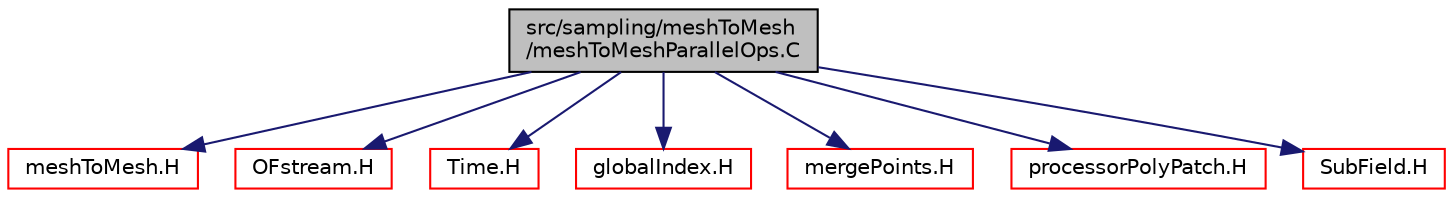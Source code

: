 digraph "src/sampling/meshToMesh/meshToMeshParallelOps.C"
{
  bgcolor="transparent";
  edge [fontname="Helvetica",fontsize="10",labelfontname="Helvetica",labelfontsize="10"];
  node [fontname="Helvetica",fontsize="10",shape=record];
  Node0 [label="src/sampling/meshToMesh\l/meshToMeshParallelOps.C",height=0.2,width=0.4,color="black", fillcolor="grey75", style="filled", fontcolor="black"];
  Node0 -> Node1 [color="midnightblue",fontsize="10",style="solid",fontname="Helvetica"];
  Node1 [label="meshToMesh.H",height=0.2,width=0.4,color="red",URL="$a14909.html"];
  Node0 -> Node268 [color="midnightblue",fontsize="10",style="solid",fontname="Helvetica"];
  Node268 [label="OFstream.H",height=0.2,width=0.4,color="red",URL="$a09791.html"];
  Node0 -> Node270 [color="midnightblue",fontsize="10",style="solid",fontname="Helvetica"];
  Node270 [label="Time.H",height=0.2,width=0.4,color="red",URL="$a10025.html"];
  Node0 -> Node264 [color="midnightblue",fontsize="10",style="solid",fontname="Helvetica"];
  Node264 [label="globalIndex.H",height=0.2,width=0.4,color="red",URL="$a12281.html"];
  Node0 -> Node309 [color="midnightblue",fontsize="10",style="solid",fontname="Helvetica"];
  Node309 [label="mergePoints.H",height=0.2,width=0.4,color="red",URL="$a12146.html",tooltip="Merge points. See below. "];
  Node0 -> Node310 [color="midnightblue",fontsize="10",style="solid",fontname="Helvetica"];
  Node310 [label="processorPolyPatch.H",height=0.2,width=0.4,color="red",URL="$a12485.html"];
  Node0 -> Node311 [color="midnightblue",fontsize="10",style="solid",fontname="Helvetica"];
  Node311 [label="SubField.H",height=0.2,width=0.4,color="red",URL="$a10313.html"];
}
